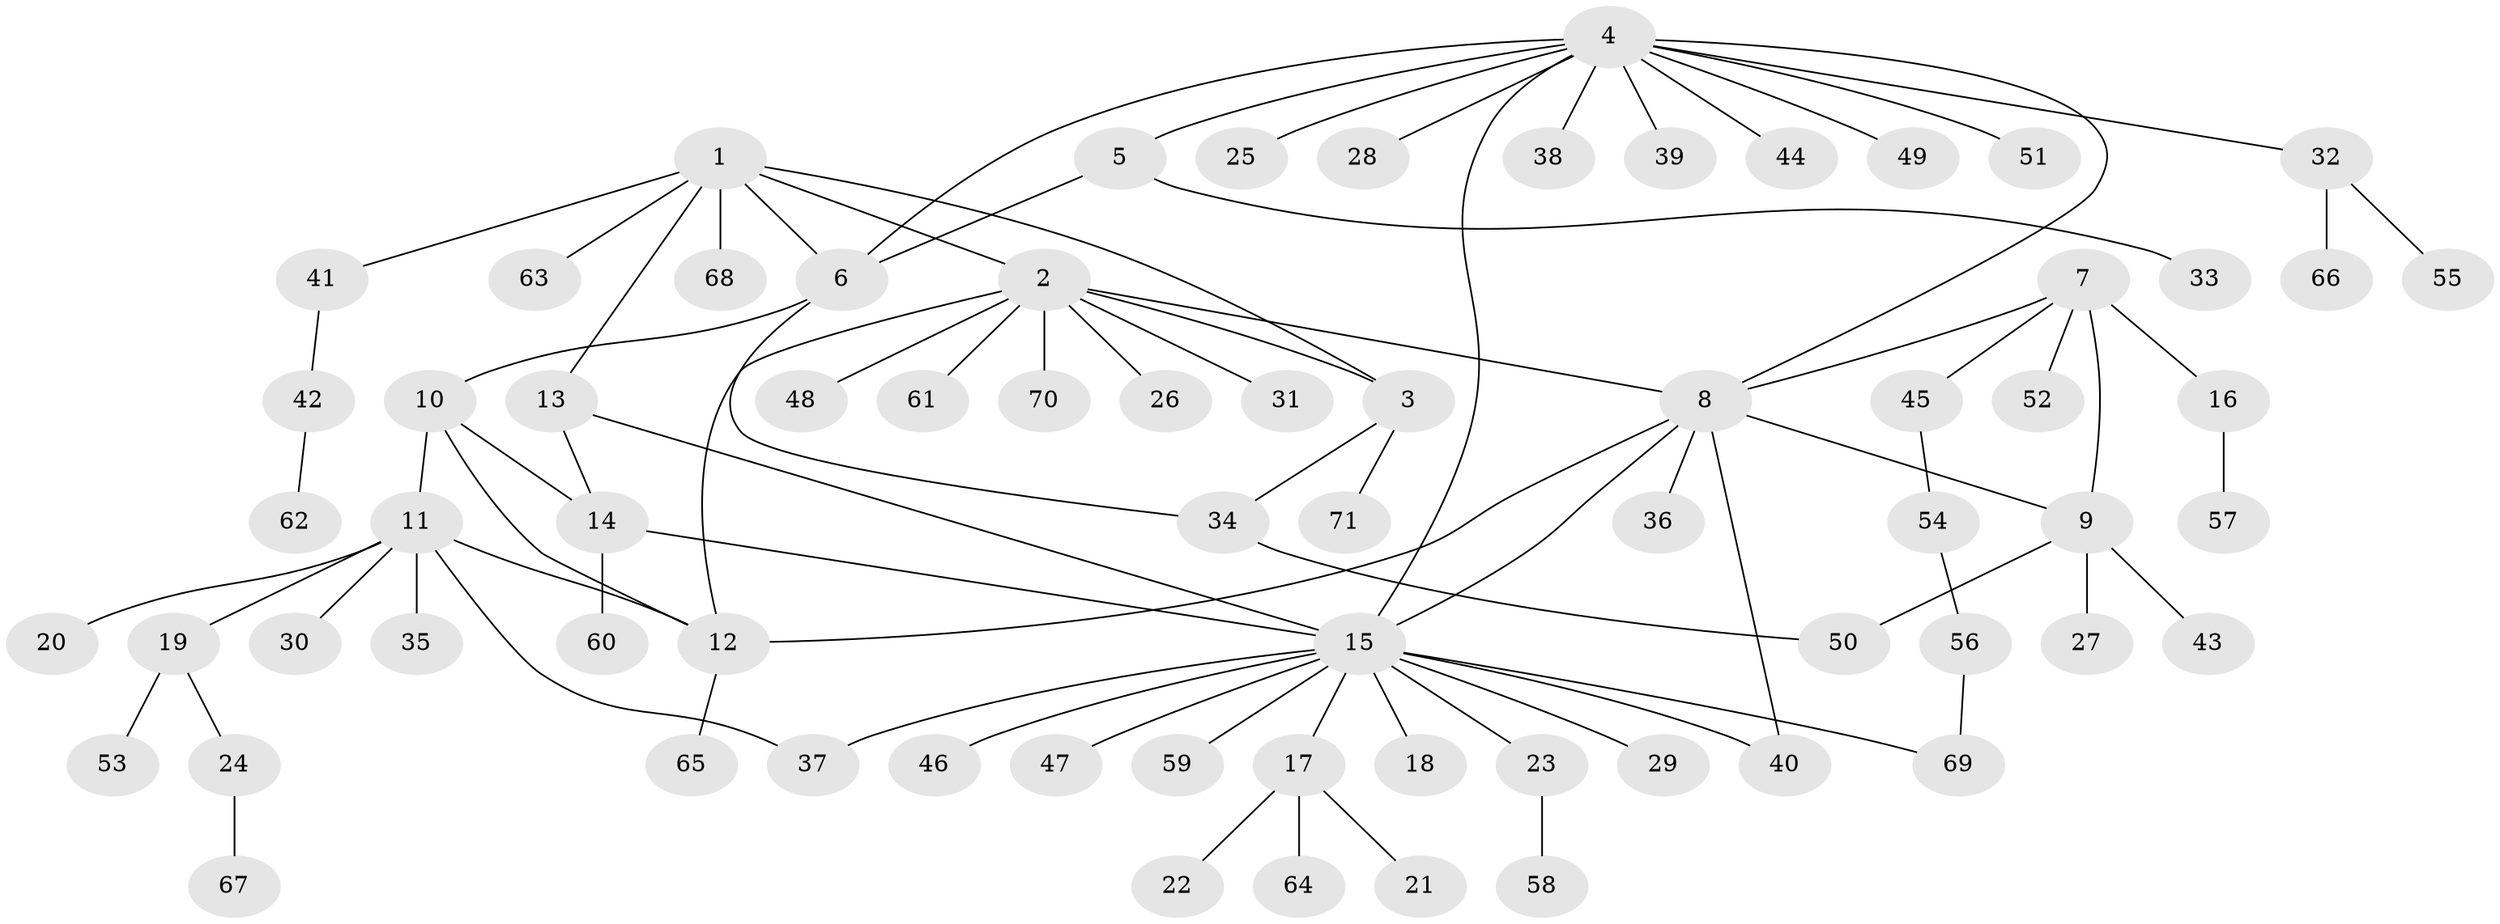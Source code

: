 // Generated by graph-tools (version 1.1) at 2025/37/03/09/25 02:37:12]
// undirected, 71 vertices, 86 edges
graph export_dot {
graph [start="1"]
  node [color=gray90,style=filled];
  1;
  2;
  3;
  4;
  5;
  6;
  7;
  8;
  9;
  10;
  11;
  12;
  13;
  14;
  15;
  16;
  17;
  18;
  19;
  20;
  21;
  22;
  23;
  24;
  25;
  26;
  27;
  28;
  29;
  30;
  31;
  32;
  33;
  34;
  35;
  36;
  37;
  38;
  39;
  40;
  41;
  42;
  43;
  44;
  45;
  46;
  47;
  48;
  49;
  50;
  51;
  52;
  53;
  54;
  55;
  56;
  57;
  58;
  59;
  60;
  61;
  62;
  63;
  64;
  65;
  66;
  67;
  68;
  69;
  70;
  71;
  1 -- 2;
  1 -- 3;
  1 -- 6;
  1 -- 13;
  1 -- 41;
  1 -- 63;
  1 -- 68;
  2 -- 3;
  2 -- 8;
  2 -- 12;
  2 -- 26;
  2 -- 31;
  2 -- 48;
  2 -- 61;
  2 -- 70;
  3 -- 34;
  3 -- 71;
  4 -- 5;
  4 -- 6;
  4 -- 8;
  4 -- 15;
  4 -- 25;
  4 -- 28;
  4 -- 32;
  4 -- 38;
  4 -- 39;
  4 -- 44;
  4 -- 49;
  4 -- 51;
  5 -- 6;
  5 -- 33;
  6 -- 10;
  6 -- 34;
  7 -- 8;
  7 -- 9;
  7 -- 16;
  7 -- 45;
  7 -- 52;
  8 -- 9;
  8 -- 12;
  8 -- 15;
  8 -- 36;
  8 -- 40;
  9 -- 27;
  9 -- 43;
  9 -- 50;
  10 -- 11;
  10 -- 12;
  10 -- 14;
  11 -- 12;
  11 -- 19;
  11 -- 20;
  11 -- 30;
  11 -- 35;
  11 -- 37;
  12 -- 65;
  13 -- 14;
  13 -- 15;
  14 -- 15;
  14 -- 60;
  15 -- 17;
  15 -- 18;
  15 -- 23;
  15 -- 29;
  15 -- 37;
  15 -- 40;
  15 -- 46;
  15 -- 47;
  15 -- 59;
  15 -- 69;
  16 -- 57;
  17 -- 21;
  17 -- 22;
  17 -- 64;
  19 -- 24;
  19 -- 53;
  23 -- 58;
  24 -- 67;
  32 -- 55;
  32 -- 66;
  34 -- 50;
  41 -- 42;
  42 -- 62;
  45 -- 54;
  54 -- 56;
  56 -- 69;
}
